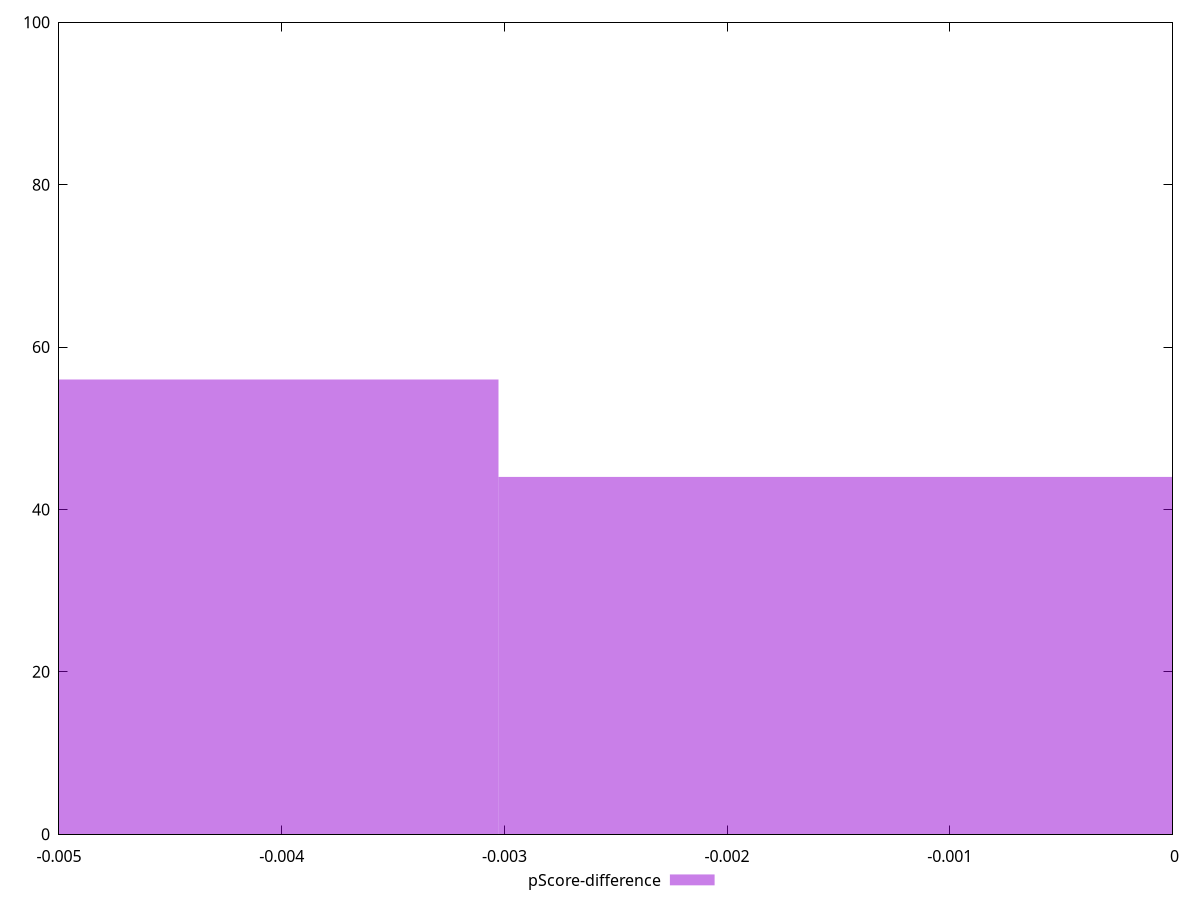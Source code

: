 reset

$pScoreDifference <<EOF
-0.0060530093333538044 56
0 44
EOF

set key outside below
set boxwidth 0.0060530093333538044
set xrange [-0.0050000000000000044:0]
set yrange [0:100]
set trange [0:100]
set style fill transparent solid 0.5 noborder
set terminal svg size 640, 490 enhanced background rgb 'white'
set output "report_00015_2021-02-09T16-11-33.973Z/unminified-javascript/samples/pages+cached+noadtech/pScore-difference/histogram.svg"

plot $pScoreDifference title "pScore-difference" with boxes

reset
